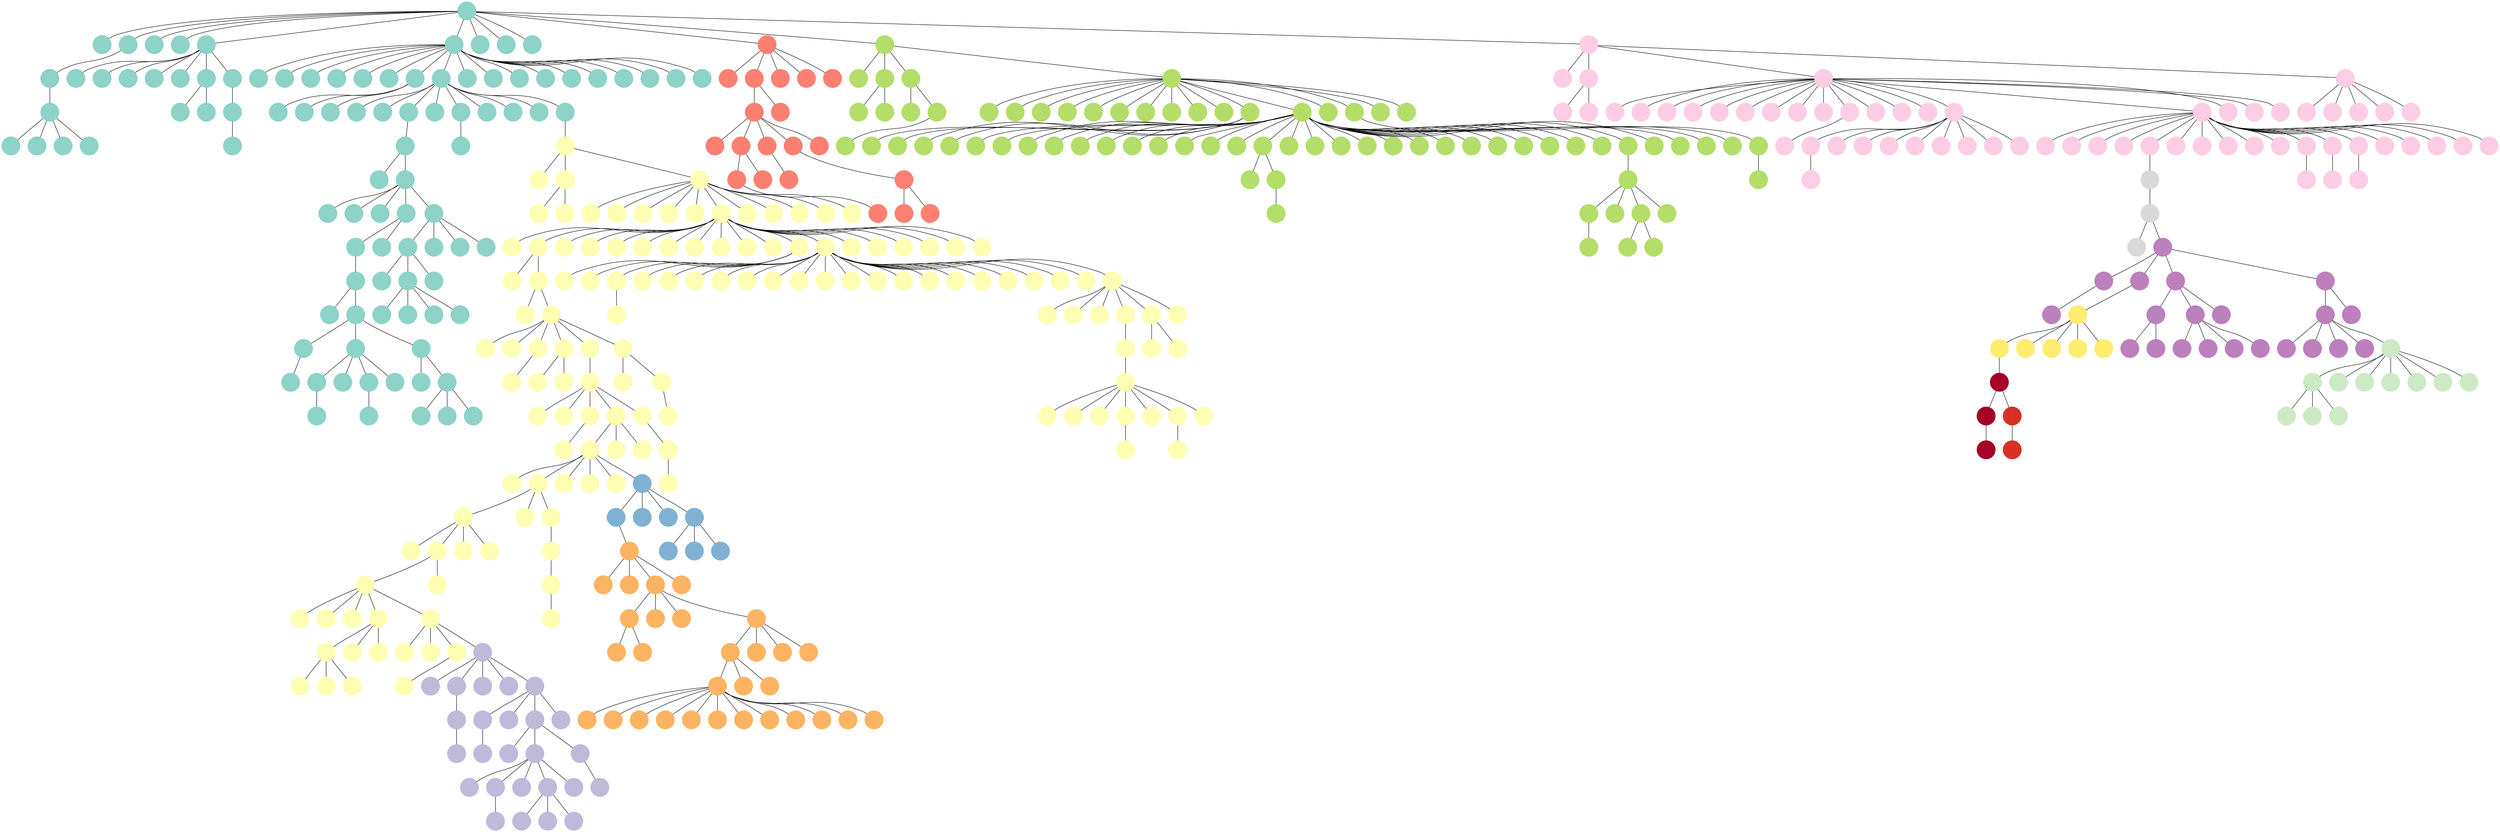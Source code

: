 digraph HA_500_mst {
node[label="",width=0.6,shape=circle];
0 -> 59 [dir=none];
0 -> 60 [dir=none];
0 -> 61 [dir=none];
0 -> 62 [dir=none];
0 -> 63 [dir=none];
0 -> 64 [dir=none];
0 -> 251 [dir=none];
0 -> 252 [dir=none];
60 -> 474 [dir=none];
0 -> 124 [dir=none];
64 -> 103 [dir=none];
64 -> 214 [dir=none];
64 -> 234 [dir=none];
64 -> 238 [dir=none];
64 -> 242 [dir=none];
64 -> 235 [dir=none];
64 -> 226 [dir=none];
64 -> 230 [dir=none];
64 -> 151 [dir=none];
64 -> 181 [dir=none];
64 -> 182 [dir=none];
64 -> 205 [dir=none];
230 -> 65 [dir=none];
230 -> 280 [dir=none];
230 -> 285 [dir=none];
230 -> 317 [dir=none];
230 -> 323 [dir=none];
230 -> 297 [dir=none];
230 -> 248 [dir=none];
230 -> 269 [dir=none];
230 -> 275 [dir=none];
323 -> 468 [dir=none];
64 -> 68 [dir=none];
64 -> 70 [dir=none];
64 -> 71 [dir=none];
64 -> 69 [dir=none];
64 -> 66 [dir=none];
64 -> 67 [dir=none];
226 -> 466 [dir=none];
226 -> 467 [dir=none];
226 -> 398 [dir=none];
63 -> 345 [dir=none];
63 -> 451 [dir=none];
63 -> 346 [dir=none];
63 -> 394 [dir=none];
63 -> 396 [dir=none];
63 -> 329 [dir=none];
63 -> 341 [dir=none];
329 -> 271 [dir=none];
329 -> 327 [dir=none];
341 -> 461 [dir=none];
285 -> 166 [dir=none];
166 -> 167 [dir=none];
166 -> 114 [dir=none];
114 -> 3 [dir=none];
114 -> 4 [dir=none];
114 -> 5 [dir=none];
114 -> 19 [dir=none];
114 -> 20 [dir=none];
19 -> 115 [dir=none];
19 -> 116 [dir=none];
20 -> 21 [dir=none];
20 -> 24 [dir=none];
20 -> 28 [dir=none];
20 -> 32 [dir=none];
115 -> 80 [dir=none];
21 -> 48 [dir=none];
21 -> 49 [dir=none];
21 -> 50 [dir=none];
80 -> 76 [dir=none];
80 -> 78 [dir=none];
49 -> 99 [dir=none];
49 -> 100 [dir=none];
49 -> 109 [dir=none];
49 -> 110 [dir=none];
78 -> 33 [dir=none];
78 -> 36 [dir=none];
78 -> 38 [dir=none];
33 -> 113 [dir=none];
36 -> 39 [dir=none];
36 -> 41 [dir=none];
36 -> 43 [dir=none];
36 -> 44 [dir=none];
38 -> 79 [dir=none];
38 -> 81 [dir=none];
39 -> 47 [dir=none];
43 -> 98 [dir=none];
81 -> 46 [dir=none];
81 -> 111 [dir=none];
81 -> 112 [dir=none];
474 -> 298 [dir=none];
298 -> 206 [dir=none];
298 -> 281 [dir=none];
298 -> 338 [dir=none];
298 -> 342 [dir=none];
461 -> 464 [dir=none];
275 -> 318 [dir=none];
318 -> 53 [dir=none];
318 -> 54 [dir=none];
318 -> 55 [dir=none];
54 -> 58 [dir=none];
54 -> 253 [dir=none];
55 -> 213 [dir=none];
55 -> 337 [dir=none];
55 -> 406 [dir=none];
55 -> 470 [dir=none];
55 -> 477 [dir=none];
55 -> 411 [dir=none];
55 -> 414 [dir=none];
55 -> 354 [dir=none];
55 -> 359 [dir=none];
55 -> 370 [dir=none];
55 -> 360 [dir=none];
411 -> 402 [dir=none];
411 -> 419 [dir=none];
411 -> 465 [dir=none];
411 -> 355 [dir=none];
411 -> 244 [dir=none];
411 -> 261 [dir=none];
411 -> 265 [dir=none];
411 -> 263 [dir=none];
411 -> 264 [dir=none];
411 -> 254 [dir=none];
411 -> 257 [dir=none];
411 -> 259 [dir=none];
411 -> 258 [dir=none];
411 -> 255 [dir=none];
411 -> 256 [dir=none];
411 -> 201 [dir=none];
411 -> 232 [dir=none];
411 -> 239 [dir=none];
258 -> 152 [dir=none];
258 -> 233 [dir=none];
258 -> 236 [dir=none];
258 -> 237 [dir=none];
258 -> 240 [dir=none];
258 -> 243 [dir=none];
258 -> 153 [dir=none];
258 -> 174 [dir=none];
258 -> 225 [dir=none];
258 -> 228 [dir=none];
258 -> 231 [dir=none];
258 -> 229 [dir=none];
258 -> 227 [dir=none];
258 -> 177 [dir=none];
258 -> 159 [dir=none];
258 -> 165 [dir=none];
258 -> 172 [dir=none];
259 -> 106 [dir=none];
259 -> 107 [dir=none];
259 -> 108 [dir=none];
411 -> 101 [dir=none];
259 -> 83 [dir=none];
108 -> 215 [dir=none];
419 -> 413 [dir=none];
419 -> 56 [dir=none];
56 -> 34 [dir=none];
56 -> 35 [dir=none];
35 -> 12 [dir=none];
35 -> 13 [dir=none];
35 -> 14 [dir=none];
35 -> 15 [dir=none];
35 -> 22 [dir=none];
35 -> 25 [dir=none];
14 -> 26 [dir=none];
15 -> 482 [dir=none];
15 -> 483 [dir=none];
22 -> 369 [dir=none];
25 -> 376 [dir=none];
369 -> 276 [dir=none];
369 -> 289 [dir=none];
369 -> 308 [dir=none];
369 -> 356 [dir=none];
369 -> 377 [dir=none];
308 -> 386 [dir=none];
356 -> 29 [dir=none];
356 -> 45 [dir=none];
356 -> 336 [dir=none];
377 -> 331 [dir=none];
29 -> 485 [dir=none];
29 -> 486 [dir=none];
29 -> 487 [dir=none];
29 -> 488 [dir=none];
29 -> 489 [dir=none];
331 -> 82 [dir=none];
486 -> 378 [dir=none];
486 -> 383 [dir=none];
486 -> 484 [dir=none];
378 -> 339 [dir=none];
378 -> 343 [dir=none];
378 -> 490 [dir=none];
378 -> 491 [dir=none];
484 -> 10 [dir=none];
343 -> 6 [dir=none];
343 -> 7 [dir=none];
10 -> 16 [dir=none];
6 -> 27 [dir=none];
6 -> 30 [dir=none];
6 -> 31 [dir=none];
6 -> 84 [dir=none];
6 -> 119 [dir=none];
16 -> 18 [dir=none];
84 -> 51 [dir=none];
84 -> 52 [dir=none];
84 -> 57 [dir=none];
119 -> 75 [dir=none];
119 -> 77 [dir=none];
119 -> 85 [dir=none];
51 -> 102 [dir=none];
51 -> 117 [dir=none];
51 -> 118 [dir=none];
85 -> 97 [dir=none];
258 -> 170 [dir=none];
170 -> 150 [dir=none];
170 -> 179 [dir=none];
170 -> 180 [dir=none];
170 -> 184 [dir=none];
170 -> 260 [dir=none];
170 -> 262 [dir=none];
184 -> 266 [dir=none];
260 -> 469 [dir=none];
260 -> 412 [dir=none];
266 -> 169 [dir=none];
169 -> 155 [dir=none];
169 -> 156 [dir=none];
169 -> 160 [dir=none];
169 -> 161 [dir=none];
169 -> 173 [dir=none];
169 -> 175 [dir=none];
169 -> 176 [dir=none];
161 -> 120 [dir=none];
175 -> 241 [dir=none];
25 -> 311 [dir=none];
311 -> 129 [dir=none];
119 -> 305 [dir=none];
305 -> 73 [dir=none];
305 -> 74 [dir=none];
305 -> 125 [dir=none];
305 -> 126 [dir=none];
305 -> 127 [dir=none];
74 -> 279 [dir=none];
127 -> 314 [dir=none];
127 -> 391 [dir=none];
127 -> 422 [dir=none];
127 -> 479 [dir=none];
279 -> 128 [dir=none];
314 -> 268 [dir=none];
422 -> 246 [dir=none];
422 -> 247 [dir=none];
422 -> 267 [dir=none];
247 -> 154 [dir=none];
247 -> 157 [dir=none];
247 -> 204 [dir=none];
247 -> 219 [dir=none];
247 -> 274 [dir=none];
267 -> 273 [dir=none];
157 -> 272 [dir=none];
219 -> 277 [dir=none];
219 -> 278 [dir=none];
219 -> 340 [dir=none];
0 -> 397 [dir=none];
397 -> 185 [dir=none];
397 -> 189 [dir=none];
397 -> 194 [dir=none];
397 -> 211 [dir=none];
397 -> 295 [dir=none];
189 -> 221 [dir=none];
189 -> 294 [dir=none];
221 -> 310 [dir=none];
221 -> 312 [dir=none];
221 -> 313 [dir=none];
221 -> 321 [dir=none];
221 -> 324 [dir=none];
312 -> 299 [dir=none];
312 -> 309 [dir=none];
313 -> 400 [dir=none];
321 -> 8 [dir=none];
299 -> 399 [dir=none];
8 -> 17 [dir=none];
8 -> 105 [dir=none];
29 -> 1 [dir=none];
1 -> 319 [dir=none];
1 -> 393 [dir=none];
1 -> 432 [dir=none];
1 -> 316 [dir=none];
316 -> 388 [dir=none];
316 -> 428 [dir=none];
316 -> 458 [dir=none];
319 -> 2 [dir=none];
2 -> 37 [dir=none];
2 -> 40 [dir=none];
2 -> 42 [dir=none];
2 -> 381 [dir=none];
42 -> 122 [dir=none];
42 -> 158 [dir=none];
42 -> 162 [dir=none];
42 -> 163 [dir=none];
122 -> 387 [dir=none];
122 -> 407 [dir=none];
163 -> 168 [dir=none];
163 -> 183 [dir=none];
163 -> 222 [dir=none];
163 -> 293 [dir=none];
168 -> 357 [dir=none];
168 -> 358 [dir=none];
168 -> 395 [dir=none];
357 -> 91 [dir=none];
357 -> 95 [dir=none];
357 -> 171 [dir=none];
357 -> 164 [dir=none];
357 -> 92 [dir=none];
357 -> 93 [dir=none];
357 -> 94 [dir=none];
357 -> 87 [dir=none];
357 -> 89 [dir=none];
357 -> 90 [dir=none];
357 -> 88 [dir=none];
357 -> 86 [dir=none];
0 -> 315 [dir=none];
315 -> 104 [dir=none];
315 -> 366 [dir=none];
315 -> 367 [dir=none];
315 -> 368 [dir=none];
366 -> 307 [dir=none];
366 -> 362 [dir=none];
367 -> 217 [dir=none];
367 -> 224 [dir=none];
368 -> 130 [dir=none];
368 -> 143 [dir=none];
368 -> 195 [dir=none];
368 -> 196 [dir=none];
368 -> 197 [dir=none];
368 -> 144 [dir=none];
368 -> 149 [dir=none];
368 -> 145 [dir=none];
368 -> 146 [dir=none];
224 -> 494 [dir=none];
368 -> 131 [dir=none];
368 -> 137 [dir=none];
368 -> 139 [dir=none];
368 -> 141 [dir=none];
368 -> 142 [dir=none];
368 -> 140 [dir=none];
368 -> 138 [dir=none];
137 -> 209 [dir=none];
139 -> 133 [dir=none];
139 -> 199 [dir=none];
139 -> 288 [dir=none];
139 -> 296 [dir=none];
139 -> 304 [dir=none];
139 -> 326 [dir=none];
139 -> 301 [dir=none];
142 -> 481 [dir=none];
139 -> 290 [dir=none];
139 -> 291 [dir=none];
139 -> 292 [dir=none];
139 -> 207 [dir=none];
139 -> 212 [dir=none];
139 -> 282 [dir=none];
481 -> 478 [dir=none];
139 -> 134 [dir=none];
139 -> 147 [dir=none];
139 -> 188 [dir=none];
139 -> 191 [dir=none];
139 -> 193 [dir=none];
212 -> 420 [dir=none];
212 -> 374 [dir=none];
139 -> 190 [dir=none];
139 -> 148 [dir=none];
139 -> 186 [dir=none];
139 -> 187 [dir=none];
139 -> 135 [dir=none];
374 -> 404 [dir=none];
139 -> 136 [dir=none];
137 -> 371 [dir=none];
139 -> 72 [dir=none];
139 -> 121 [dir=none];
139 -> 132 [dir=none];
139 -> 9 [dir=none];
139 -> 11 [dir=none];
139 -> 23 [dir=none];
137 -> 330 [dir=none];
121 -> 373 [dir=none];
137 -> 328 [dir=none];
373 -> 372 [dir=none];
373 -> 364 [dir=none];
373 -> 363 [dir=none];
373 -> 283 [dir=none];
372 -> 365 [dir=none];
363 -> 284 [dir=none];
363 -> 200 [dir=none];
0 -> 446 [dir=none];
446 -> 123 [dir=none];
446 -> 210 [dir=none];
446 -> 216 [dir=none];
446 -> 480 [dir=none];
210 -> 287 [dir=none];
210 -> 322 [dir=none];
216 -> 333 [dir=none];
216 -> 440 [dir=none];
216 -> 460 [dir=none];
480 -> 325 [dir=none];
480 -> 347 [dir=none];
480 -> 348 [dir=none];
480 -> 334 [dir=none];
480 -> 320 [dir=none];
216 -> 442 [dir=none];
216 -> 450 [dir=none];
216 -> 455 [dir=none];
216 -> 457 [dir=none];
216 -> 459 [dir=none];
216 -> 456 [dir=none];
216 -> 452 [dir=none];
216 -> 453 [dir=none];
216 -> 454 [dir=none];
216 -> 443 [dir=none];
216 -> 445 [dir=none];
216 -> 448 [dir=none];
216 -> 449 [dir=none];
216 -> 447 [dir=none];
452 -> 475 [dir=none];
216 -> 444 [dir=none];
445 -> 431 [dir=none];
445 -> 433 [dir=none];
448 -> 335 [dir=none];
448 -> 385 [dir=none];
448 -> 421 [dir=none];
448 -> 423 [dir=none];
448 -> 424 [dir=none];
448 -> 392 [dir=none];
448 -> 403 [dir=none];
448 -> 405 [dir=none];
431 -> 439 [dir=none];
448 -> 344 [dir=none];
448 -> 351 [dir=none];
448 -> 353 [dir=none];
448 -> 380 [dir=none];
448 -> 352 [dir=none];
448 -> 349 [dir=none];
448 -> 350 [dir=none];
448 -> 203 [dir=none];
448 -> 286 [dir=none];
448 -> 332 [dir=none];
353 -> 438 [dir=none];
380 -> 437 [dir=none];
445 -> 434 [dir=none];
445 -> 436 [dir=none];
445 -> 435 [dir=none];
445 -> 415 [dir=none];
445 -> 426 [dir=none];
445 -> 430 [dir=none];
445 -> 427 [dir=none];
352 -> 429 [dir=none];
424 -> 96 [dir=none];
96 -> 270 [dir=none];
270 -> 192 [dir=none];
270 -> 178 [dir=none];
178 -> 198 [dir=none];
178 -> 220 [dir=none];
178 -> 300 [dir=none];
178 -> 384 [dir=none];
198 -> 223 [dir=none];
300 -> 416 [dir=none];
300 -> 417 [dir=none];
384 -> 418 [dir=none];
384 -> 425 [dir=none];
416 -> 306 [dir=none];
416 -> 382 [dir=none];
417 -> 389 [dir=none];
418 -> 303 [dir=none];
418 -> 472 [dir=none];
418 -> 390 [dir=none];
418 -> 401 [dir=none];
417 -> 473 [dir=none];
417 -> 441 [dir=none];
417 -> 462 [dir=none];
300 -> 302 [dir=none];
418 -> 463 [dir=none];
463 -> 202 [dir=none];
463 -> 361 [dir=none];
463 -> 375 [dir=none];
463 -> 492 [dir=none];
463 -> 493 [dir=none];
463 -> 495 [dir=none];
463 -> 496 [dir=none];
202 -> 497 [dir=none];
202 -> 499 [dir=none];
202 -> 498 [dir=none];
220 -> 208 [dir=none];
208 -> 218 [dir=none];
208 -> 249 [dir=none];
208 -> 250 [dir=none];
208 -> 379 [dir=none];
208 -> 471 [dir=none];
218 -> 245 [dir=none];
245 -> 476 [dir=none];
476 -> 408 [dir=none];
245 -> 409 [dir=none];
409 -> 410 [dir=none];
0 [style=filled,colorscheme= set312,color=1 ];
59 [style=filled,colorscheme= set312,color=1 ];
60 [style=filled,colorscheme= set312,color=1 ];
61 [style=filled,colorscheme= set312,color=1 ];
62 [style=filled,colorscheme= set312,color=1 ];
63 [style=filled,colorscheme= set312,color=1 ];
64 [style=filled,colorscheme= set312,color=1 ];
251 [style=filled,colorscheme= set312,color=1 ];
252 [style=filled,colorscheme= set312,color=1 ];
474 [style=filled,colorscheme= set312,color=1 ];
124 [style=filled,colorscheme= set312,color=1 ];
103 [style=filled,colorscheme= set312,color=1 ];
214 [style=filled,colorscheme= set312,color=1 ];
234 [style=filled,colorscheme= set312,color=1 ];
238 [style=filled,colorscheme= set312,color=1 ];
242 [style=filled,colorscheme= set312,color=1 ];
235 [style=filled,colorscheme= set312,color=1 ];
226 [style=filled,colorscheme= set312,color=1 ];
230 [style=filled,colorscheme= set312,color=1 ];
151 [style=filled,colorscheme= set312,color=1 ];
181 [style=filled,colorscheme= set312,color=1 ];
182 [style=filled,colorscheme= set312,color=1 ];
205 [style=filled,colorscheme= set312,color=1 ];
65 [style=filled,colorscheme= set312,color=1 ];
280 [style=filled,colorscheme= set312,color=1 ];
285 [style=filled,colorscheme= set312,color=1 ];
317 [style=filled,colorscheme= set312,color=1 ];
323 [style=filled,colorscheme= set312,color=1 ];
297 [style=filled,colorscheme= set312,color=1 ];
248 [style=filled,colorscheme= set312,color=1 ];
269 [style=filled,colorscheme= set312,color=1 ];
275 [style=filled,colorscheme= set312,color=1 ];
468 [style=filled,colorscheme= set312,color=1 ];
68 [style=filled,colorscheme= set312,color=1 ];
70 [style=filled,colorscheme= set312,color=1 ];
71 [style=filled,colorscheme= set312,color=1 ];
69 [style=filled,colorscheme= set312,color=1 ];
66 [style=filled,colorscheme= set312,color=1 ];
67 [style=filled,colorscheme= set312,color=1 ];
466 [style=filled,colorscheme= set312,color=1 ];
467 [style=filled,colorscheme= set312,color=1 ];
398 [style=filled,colorscheme= set312,color=1 ];
345 [style=filled,colorscheme= set312,color=1 ];
451 [style=filled,colorscheme= set312,color=1 ];
346 [style=filled,colorscheme= set312,color=1 ];
394 [style=filled,colorscheme= set312,color=1 ];
396 [style=filled,colorscheme= set312,color=1 ];
329 [style=filled,colorscheme= set312,color=1 ];
341 [style=filled,colorscheme= set312,color=1 ];
271 [style=filled,colorscheme= set312,color=1 ];
327 [style=filled,colorscheme= set312,color=1 ];
461 [style=filled,colorscheme= set312,color=1 ];
166 [style=filled,colorscheme= set312,color=1 ];
167 [style=filled,colorscheme= set312,color=1 ];
114 [style=filled,colorscheme= set312,color=1 ];
3 [style=filled,colorscheme= set312,color=1 ];
4 [style=filled,colorscheme= set312,color=1 ];
5 [style=filled,colorscheme= set312,color=1 ];
19 [style=filled,colorscheme= set312,color=1 ];
20 [style=filled,colorscheme= set312,color=1 ];
115 [style=filled,colorscheme= set312,color=1 ];
116 [style=filled,colorscheme= set312,color=1 ];
21 [style=filled,colorscheme= set312,color=1 ];
24 [style=filled,colorscheme= set312,color=1 ];
28 [style=filled,colorscheme= set312,color=1 ];
32 [style=filled,colorscheme= set312,color=1 ];
80 [style=filled,colorscheme= set312,color=1 ];
48 [style=filled,colorscheme= set312,color=1 ];
49 [style=filled,colorscheme= set312,color=1 ];
50 [style=filled,colorscheme= set312,color=1 ];
76 [style=filled,colorscheme= set312,color=1 ];
78 [style=filled,colorscheme= set312,color=1 ];
99 [style=filled,colorscheme= set312,color=1 ];
100 [style=filled,colorscheme= set312,color=1 ];
109 [style=filled,colorscheme= set312,color=1 ];
110 [style=filled,colorscheme= set312,color=1 ];
33 [style=filled,colorscheme= set312,color=1 ];
36 [style=filled,colorscheme= set312,color=1 ];
38 [style=filled,colorscheme= set312,color=1 ];
113 [style=filled,colorscheme= set312,color=1 ];
39 [style=filled,colorscheme= set312,color=1 ];
41 [style=filled,colorscheme= set312,color=1 ];
43 [style=filled,colorscheme= set312,color=1 ];
44 [style=filled,colorscheme= set312,color=1 ];
79 [style=filled,colorscheme= set312,color=1 ];
81 [style=filled,colorscheme= set312,color=1 ];
47 [style=filled,colorscheme= set312,color=1 ];
98 [style=filled,colorscheme= set312,color=1 ];
46 [style=filled,colorscheme= set312,color=1 ];
111 [style=filled,colorscheme= set312,color=1 ];
112 [style=filled,colorscheme= set312,color=1 ];
298 [style=filled,colorscheme= set312,color=1 ];
206 [style=filled,colorscheme= set312,color=1 ];
281 [style=filled,colorscheme= set312,color=1 ];
338 [style=filled,colorscheme= set312,color=1 ];
342 [style=filled,colorscheme= set312,color=1 ];
464 [style=filled,colorscheme= set312,color=1 ];
318 [style=filled,colorscheme= set312,color=2 ];
53 [style=filled,colorscheme= set312,color=2 ];
54 [style=filled,colorscheme= set312,color=2 ];
55 [style=filled,colorscheme= set312,color=2 ];
58 [style=filled,colorscheme= set312,color=2 ];
253 [style=filled,colorscheme= set312,color=2 ];
213 [style=filled,colorscheme= set312,color=2 ];
337 [style=filled,colorscheme= set312,color=2 ];
406 [style=filled,colorscheme= set312,color=2 ];
470 [style=filled,colorscheme= set312,color=2 ];
477 [style=filled,colorscheme= set312,color=2 ];
411 [style=filled,colorscheme= set312,color=2 ];
414 [style=filled,colorscheme= set312,color=2 ];
354 [style=filled,colorscheme= set312,color=2 ];
359 [style=filled,colorscheme= set312,color=2 ];
370 [style=filled,colorscheme= set312,color=2 ];
360 [style=filled,colorscheme= set312,color=2 ];
402 [style=filled,colorscheme= set312,color=2 ];
419 [style=filled,colorscheme= set312,color=2 ];
465 [style=filled,colorscheme= set312,color=2 ];
355 [style=filled,colorscheme= set312,color=2 ];
244 [style=filled,colorscheme= set312,color=2 ];
261 [style=filled,colorscheme= set312,color=2 ];
265 [style=filled,colorscheme= set312,color=2 ];
263 [style=filled,colorscheme= set312,color=2 ];
264 [style=filled,colorscheme= set312,color=2 ];
254 [style=filled,colorscheme= set312,color=2 ];
257 [style=filled,colorscheme= set312,color=2 ];
259 [style=filled,colorscheme= set312,color=2 ];
258 [style=filled,colorscheme= set312,color=2 ];
255 [style=filled,colorscheme= set312,color=2 ];
256 [style=filled,colorscheme= set312,color=2 ];
201 [style=filled,colorscheme= set312,color=2 ];
232 [style=filled,colorscheme= set312,color=2 ];
239 [style=filled,colorscheme= set312,color=2 ];
152 [style=filled,colorscheme= set312,color=2 ];
233 [style=filled,colorscheme= set312,color=2 ];
236 [style=filled,colorscheme= set312,color=2 ];
237 [style=filled,colorscheme= set312,color=2 ];
240 [style=filled,colorscheme= set312,color=2 ];
243 [style=filled,colorscheme= set312,color=2 ];
153 [style=filled,colorscheme= set312,color=2 ];
174 [style=filled,colorscheme= set312,color=2 ];
225 [style=filled,colorscheme= set312,color=2 ];
228 [style=filled,colorscheme= set312,color=2 ];
231 [style=filled,colorscheme= set312,color=2 ];
229 [style=filled,colorscheme= set312,color=2 ];
227 [style=filled,colorscheme= set312,color=2 ];
177 [style=filled,colorscheme= set312,color=2 ];
159 [style=filled,colorscheme= set312,color=2 ];
165 [style=filled,colorscheme= set312,color=2 ];
172 [style=filled,colorscheme= set312,color=2 ];
106 [style=filled,colorscheme= set312,color=2 ];
107 [style=filled,colorscheme= set312,color=2 ];
108 [style=filled,colorscheme= set312,color=2 ];
101 [style=filled,colorscheme= set312,color=2 ];
83 [style=filled,colorscheme= set312,color=2 ];
215 [style=filled,colorscheme= set312,color=2 ];
413 [style=filled,colorscheme= set312,color=2 ];
56 [style=filled,colorscheme= set312,color=2 ];
34 [style=filled,colorscheme= set312,color=2 ];
35 [style=filled,colorscheme= set312,color=2 ];
12 [style=filled,colorscheme= set312,color=2 ];
13 [style=filled,colorscheme= set312,color=2 ];
14 [style=filled,colorscheme= set312,color=2 ];
15 [style=filled,colorscheme= set312,color=2 ];
22 [style=filled,colorscheme= set312,color=2 ];
25 [style=filled,colorscheme= set312,color=2 ];
26 [style=filled,colorscheme= set312,color=2 ];
482 [style=filled,colorscheme= set312,color=2 ];
483 [style=filled,colorscheme= set312,color=2 ];
369 [style=filled,colorscheme= set312,color=2 ];
376 [style=filled,colorscheme= set312,color=2 ];
276 [style=filled,colorscheme= set312,color=2 ];
289 [style=filled,colorscheme= set312,color=2 ];
308 [style=filled,colorscheme= set312,color=2 ];
356 [style=filled,colorscheme= set312,color=2 ];
377 [style=filled,colorscheme= set312,color=2 ];
386 [style=filled,colorscheme= set312,color=2 ];
29 [style=filled,colorscheme= set312,color=2 ];
45 [style=filled,colorscheme= set312,color=2 ];
336 [style=filled,colorscheme= set312,color=2 ];
331 [style=filled,colorscheme= set312,color=2 ];
485 [style=filled,colorscheme= set312,color=2 ];
486 [style=filled,colorscheme= set312,color=2 ];
487 [style=filled,colorscheme= set312,color=2 ];
488 [style=filled,colorscheme= set312,color=2 ];
489 [style=filled,colorscheme= set312,color=2 ];
82 [style=filled,colorscheme= set312,color=2 ];
378 [style=filled,colorscheme= set312,color=2 ];
383 [style=filled,colorscheme= set312,color=2 ];
484 [style=filled,colorscheme= set312,color=2 ];
339 [style=filled,colorscheme= set312,color=2 ];
343 [style=filled,colorscheme= set312,color=2 ];
490 [style=filled,colorscheme= set312,color=2 ];
491 [style=filled,colorscheme= set312,color=2 ];
10 [style=filled,colorscheme= set312,color=2 ];
6 [style=filled,colorscheme= set312,color=2 ];
7 [style=filled,colorscheme= set312,color=2 ];
16 [style=filled,colorscheme= set312,color=2 ];
27 [style=filled,colorscheme= set312,color=2 ];
30 [style=filled,colorscheme= set312,color=2 ];
31 [style=filled,colorscheme= set312,color=2 ];
84 [style=filled,colorscheme= set312,color=2 ];
119 [style=filled,colorscheme= set312,color=2 ];
18 [style=filled,colorscheme= set312,color=2 ];
51 [style=filled,colorscheme= set312,color=2 ];
52 [style=filled,colorscheme= set312,color=2 ];
57 [style=filled,colorscheme= set312,color=2 ];
75 [style=filled,colorscheme= set312,color=2 ];
77 [style=filled,colorscheme= set312,color=2 ];
85 [style=filled,colorscheme= set312,color=2 ];
102 [style=filled,colorscheme= set312,color=2 ];
117 [style=filled,colorscheme= set312,color=2 ];
118 [style=filled,colorscheme= set312,color=2 ];
97 [style=filled,colorscheme= set312,color=2 ];
170 [style=filled,colorscheme= set312,color=2 ];
150 [style=filled,colorscheme= set312,color=2 ];
179 [style=filled,colorscheme= set312,color=2 ];
180 [style=filled,colorscheme= set312,color=2 ];
184 [style=filled,colorscheme= set312,color=2 ];
260 [style=filled,colorscheme= set312,color=2 ];
262 [style=filled,colorscheme= set312,color=2 ];
266 [style=filled,colorscheme= set312,color=2 ];
469 [style=filled,colorscheme= set312,color=2 ];
412 [style=filled,colorscheme= set312,color=2 ];
169 [style=filled,colorscheme= set312,color=2 ];
155 [style=filled,colorscheme= set312,color=2 ];
156 [style=filled,colorscheme= set312,color=2 ];
160 [style=filled,colorscheme= set312,color=2 ];
161 [style=filled,colorscheme= set312,color=2 ];
173 [style=filled,colorscheme= set312,color=2 ];
175 [style=filled,colorscheme= set312,color=2 ];
176 [style=filled,colorscheme= set312,color=2 ];
120 [style=filled,colorscheme= set312,color=2 ];
241 [style=filled,colorscheme= set312,color=2 ];
311 [style=filled,colorscheme= set312,color=2 ];
129 [style=filled,colorscheme= set312,color=2 ];
305 [style=filled,colorscheme= set312,color=3 ];
73 [style=filled,colorscheme= set312,color=3 ];
74 [style=filled,colorscheme= set312,color=3 ];
125 [style=filled,colorscheme= set312,color=3 ];
126 [style=filled,colorscheme= set312,color=3 ];
127 [style=filled,colorscheme= set312,color=3 ];
279 [style=filled,colorscheme= set312,color=3 ];
314 [style=filled,colorscheme= set312,color=3 ];
391 [style=filled,colorscheme= set312,color=3 ];
422 [style=filled,colorscheme= set312,color=3 ];
479 [style=filled,colorscheme= set312,color=3 ];
128 [style=filled,colorscheme= set312,color=3 ];
268 [style=filled,colorscheme= set312,color=3 ];
246 [style=filled,colorscheme= set312,color=3 ];
247 [style=filled,colorscheme= set312,color=3 ];
267 [style=filled,colorscheme= set312,color=3 ];
154 [style=filled,colorscheme= set312,color=3 ];
157 [style=filled,colorscheme= set312,color=3 ];
204 [style=filled,colorscheme= set312,color=3 ];
219 [style=filled,colorscheme= set312,color=3 ];
274 [style=filled,colorscheme= set312,color=3 ];
273 [style=filled,colorscheme= set312,color=3 ];
272 [style=filled,colorscheme= set312,color=3 ];
277 [style=filled,colorscheme= set312,color=3 ];
278 [style=filled,colorscheme= set312,color=3 ];
340 [style=filled,colorscheme= set312,color=3 ];
397 [style=filled,colorscheme= set312,color=4 ];
185 [style=filled,colorscheme= set312,color=4 ];
189 [style=filled,colorscheme= set312,color=4 ];
194 [style=filled,colorscheme= set312,color=4 ];
211 [style=filled,colorscheme= set312,color=4 ];
295 [style=filled,colorscheme= set312,color=4 ];
221 [style=filled,colorscheme= set312,color=4 ];
294 [style=filled,colorscheme= set312,color=4 ];
310 [style=filled,colorscheme= set312,color=4 ];
312 [style=filled,colorscheme= set312,color=4 ];
313 [style=filled,colorscheme= set312,color=4 ];
321 [style=filled,colorscheme= set312,color=4 ];
324 [style=filled,colorscheme= set312,color=4 ];
299 [style=filled,colorscheme= set312,color=4 ];
309 [style=filled,colorscheme= set312,color=4 ];
400 [style=filled,colorscheme= set312,color=4 ];
8 [style=filled,colorscheme= set312,color=4 ];
399 [style=filled,colorscheme= set312,color=4 ];
17 [style=filled,colorscheme= set312,color=4 ];
105 [style=filled,colorscheme= set312,color=4 ];
1 [style=filled,colorscheme= set312,color=5 ];
319 [style=filled,colorscheme= set312,color=5 ];
393 [style=filled,colorscheme= set312,color=5 ];
432 [style=filled,colorscheme= set312,color=5 ];
316 [style=filled,colorscheme= set312,color=5 ];
388 [style=filled,colorscheme= set312,color=5 ];
428 [style=filled,colorscheme= set312,color=5 ];
458 [style=filled,colorscheme= set312,color=5 ];
2 [style=filled,colorscheme= set312,color=6 ];
37 [style=filled,colorscheme= set312,color=6 ];
40 [style=filled,colorscheme= set312,color=6 ];
42 [style=filled,colorscheme= set312,color=6 ];
381 [style=filled,colorscheme= set312,color=6 ];
122 [style=filled,colorscheme= set312,color=6 ];
158 [style=filled,colorscheme= set312,color=6 ];
162 [style=filled,colorscheme= set312,color=6 ];
163 [style=filled,colorscheme= set312,color=6 ];
387 [style=filled,colorscheme= set312,color=6 ];
407 [style=filled,colorscheme= set312,color=6 ];
168 [style=filled,colorscheme= set312,color=6 ];
183 [style=filled,colorscheme= set312,color=6 ];
222 [style=filled,colorscheme= set312,color=6 ];
293 [style=filled,colorscheme= set312,color=6 ];
357 [style=filled,colorscheme= set312,color=6 ];
358 [style=filled,colorscheme= set312,color=6 ];
395 [style=filled,colorscheme= set312,color=6 ];
91 [style=filled,colorscheme= set312,color=6 ];
95 [style=filled,colorscheme= set312,color=6 ];
171 [style=filled,colorscheme= set312,color=6 ];
164 [style=filled,colorscheme= set312,color=6 ];
92 [style=filled,colorscheme= set312,color=6 ];
93 [style=filled,colorscheme= set312,color=6 ];
94 [style=filled,colorscheme= set312,color=6 ];
87 [style=filled,colorscheme= set312,color=6 ];
89 [style=filled,colorscheme= set312,color=6 ];
90 [style=filled,colorscheme= set312,color=6 ];
88 [style=filled,colorscheme= set312,color=6 ];
86 [style=filled,colorscheme= set312,color=6 ];
315 [style=filled,colorscheme= set312,color=7 ];
104 [style=filled,colorscheme= set312,color=7 ];
366 [style=filled,colorscheme= set312,color=7 ];
367 [style=filled,colorscheme= set312,color=7 ];
368 [style=filled,colorscheme= set312,color=7 ];
307 [style=filled,colorscheme= set312,color=7 ];
362 [style=filled,colorscheme= set312,color=7 ];
217 [style=filled,colorscheme= set312,color=7 ];
224 [style=filled,colorscheme= set312,color=7 ];
130 [style=filled,colorscheme= set312,color=7 ];
143 [style=filled,colorscheme= set312,color=7 ];
195 [style=filled,colorscheme= set312,color=7 ];
196 [style=filled,colorscheme= set312,color=7 ];
197 [style=filled,colorscheme= set312,color=7 ];
144 [style=filled,colorscheme= set312,color=7 ];
149 [style=filled,colorscheme= set312,color=7 ];
145 [style=filled,colorscheme= set312,color=7 ];
146 [style=filled,colorscheme= set312,color=7 ];
494 [style=filled,colorscheme= set312,color=7 ];
131 [style=filled,colorscheme= set312,color=7 ];
137 [style=filled,colorscheme= set312,color=7 ];
139 [style=filled,colorscheme= set312,color=7 ];
141 [style=filled,colorscheme= set312,color=7 ];
142 [style=filled,colorscheme= set312,color=7 ];
140 [style=filled,colorscheme= set312,color=7 ];
138 [style=filled,colorscheme= set312,color=7 ];
209 [style=filled,colorscheme= set312,color=7 ];
133 [style=filled,colorscheme= set312,color=7 ];
199 [style=filled,colorscheme= set312,color=7 ];
288 [style=filled,colorscheme= set312,color=7 ];
296 [style=filled,colorscheme= set312,color=7 ];
304 [style=filled,colorscheme= set312,color=7 ];
326 [style=filled,colorscheme= set312,color=7 ];
301 [style=filled,colorscheme= set312,color=7 ];
481 [style=filled,colorscheme= set312,color=7 ];
290 [style=filled,colorscheme= set312,color=7 ];
291 [style=filled,colorscheme= set312,color=7 ];
292 [style=filled,colorscheme= set312,color=7 ];
207 [style=filled,colorscheme= set312,color=7 ];
212 [style=filled,colorscheme= set312,color=7 ];
282 [style=filled,colorscheme= set312,color=7 ];
478 [style=filled,colorscheme= set312,color=7 ];
134 [style=filled,colorscheme= set312,color=7 ];
147 [style=filled,colorscheme= set312,color=7 ];
188 [style=filled,colorscheme= set312,color=7 ];
191 [style=filled,colorscheme= set312,color=7 ];
193 [style=filled,colorscheme= set312,color=7 ];
420 [style=filled,colorscheme= set312,color=7 ];
374 [style=filled,colorscheme= set312,color=7 ];
190 [style=filled,colorscheme= set312,color=7 ];
148 [style=filled,colorscheme= set312,color=7 ];
186 [style=filled,colorscheme= set312,color=7 ];
187 [style=filled,colorscheme= set312,color=7 ];
135 [style=filled,colorscheme= set312,color=7 ];
404 [style=filled,colorscheme= set312,color=7 ];
136 [style=filled,colorscheme= set312,color=7 ];
371 [style=filled,colorscheme= set312,color=7 ];
72 [style=filled,colorscheme= set312,color=7 ];
121 [style=filled,colorscheme= set312,color=7 ];
132 [style=filled,colorscheme= set312,color=7 ];
9 [style=filled,colorscheme= set312,color=7 ];
11 [style=filled,colorscheme= set312,color=7 ];
23 [style=filled,colorscheme= set312,color=7 ];
330 [style=filled,colorscheme= set312,color=7 ];
373 [style=filled,colorscheme= set312,color=7 ];
328 [style=filled,colorscheme= set312,color=7 ];
372 [style=filled,colorscheme= set312,color=7 ];
364 [style=filled,colorscheme= set312,color=7 ];
363 [style=filled,colorscheme= set312,color=7 ];
283 [style=filled,colorscheme= set312,color=7 ];
365 [style=filled,colorscheme= set312,color=7 ];
284 [style=filled,colorscheme= set312,color=7 ];
200 [style=filled,colorscheme= set312,color=7 ];
446 [style=filled,colorscheme= set312,color=8 ];
123 [style=filled,colorscheme= set312,color=8 ];
210 [style=filled,colorscheme= set312,color=8 ];
216 [style=filled,colorscheme= set312,color=8 ];
480 [style=filled,colorscheme= set312,color=8 ];
287 [style=filled,colorscheme= set312,color=8 ];
322 [style=filled,colorscheme= set312,color=8 ];
333 [style=filled,colorscheme= set312,color=8 ];
440 [style=filled,colorscheme= set312,color=8 ];
460 [style=filled,colorscheme= set312,color=8 ];
325 [style=filled,colorscheme= set312,color=8 ];
347 [style=filled,colorscheme= set312,color=8 ];
348 [style=filled,colorscheme= set312,color=8 ];
334 [style=filled,colorscheme= set312,color=8 ];
320 [style=filled,colorscheme= set312,color=8 ];
442 [style=filled,colorscheme= set312,color=8 ];
450 [style=filled,colorscheme= set312,color=8 ];
455 [style=filled,colorscheme= set312,color=8 ];
457 [style=filled,colorscheme= set312,color=8 ];
459 [style=filled,colorscheme= set312,color=8 ];
456 [style=filled,colorscheme= set312,color=8 ];
452 [style=filled,colorscheme= set312,color=8 ];
453 [style=filled,colorscheme= set312,color=8 ];
454 [style=filled,colorscheme= set312,color=8 ];
443 [style=filled,colorscheme= set312,color=8 ];
445 [style=filled,colorscheme= set312,color=8 ];
448 [style=filled,colorscheme= set312,color=8 ];
449 [style=filled,colorscheme= set312,color=8 ];
447 [style=filled,colorscheme= set312,color=8 ];
475 [style=filled,colorscheme= set312,color=8 ];
444 [style=filled,colorscheme= set312,color=8 ];
431 [style=filled,colorscheme= set312,color=8 ];
433 [style=filled,colorscheme= set312,color=8 ];
335 [style=filled,colorscheme= set312,color=8 ];
385 [style=filled,colorscheme= set312,color=8 ];
421 [style=filled,colorscheme= set312,color=8 ];
423 [style=filled,colorscheme= set312,color=8 ];
424 [style=filled,colorscheme= set312,color=8 ];
392 [style=filled,colorscheme= set312,color=8 ];
403 [style=filled,colorscheme= set312,color=8 ];
405 [style=filled,colorscheme= set312,color=8 ];
439 [style=filled,colorscheme= set312,color=8 ];
344 [style=filled,colorscheme= set312,color=8 ];
351 [style=filled,colorscheme= set312,color=8 ];
353 [style=filled,colorscheme= set312,color=8 ];
380 [style=filled,colorscheme= set312,color=8 ];
352 [style=filled,colorscheme= set312,color=8 ];
349 [style=filled,colorscheme= set312,color=8 ];
350 [style=filled,colorscheme= set312,color=8 ];
203 [style=filled,colorscheme= set312,color=8 ];
286 [style=filled,colorscheme= set312,color=8 ];
332 [style=filled,colorscheme= set312,color=8 ];
438 [style=filled,colorscheme= set312,color=8 ];
437 [style=filled,colorscheme= set312,color=8 ];
434 [style=filled,colorscheme= set312,color=8 ];
436 [style=filled,colorscheme= set312,color=8 ];
435 [style=filled,colorscheme= set312,color=8 ];
415 [style=filled,colorscheme= set312,color=8 ];
426 [style=filled,colorscheme= set312,color=8 ];
430 [style=filled,colorscheme= set312,color=8 ];
427 [style=filled,colorscheme= set312,color=8 ];
429 [style=filled,colorscheme= set312,color=8 ];
96 [style=filled,colorscheme= set312,color=9 ];
270 [style=filled,colorscheme= set312,color=9 ];
192 [style=filled,colorscheme= set312,color=9 ];
178 [style=filled,colorscheme= set312,color=10 ];
198 [style=filled,colorscheme= set312,color=10 ];
220 [style=filled,colorscheme= set312,color=10 ];
300 [style=filled,colorscheme= set312,color=10 ];
384 [style=filled,colorscheme= set312,color=10 ];
223 [style=filled,colorscheme= set312,color=10 ];
416 [style=filled,colorscheme= set312,color=10 ];
417 [style=filled,colorscheme= set312,color=10 ];
418 [style=filled,colorscheme= set312,color=10 ];
425 [style=filled,colorscheme= set312,color=10 ];
306 [style=filled,colorscheme= set312,color=10 ];
382 [style=filled,colorscheme= set312,color=10 ];
389 [style=filled,colorscheme= set312,color=10 ];
303 [style=filled,colorscheme= set312,color=10 ];
472 [style=filled,colorscheme= set312,color=10 ];
390 [style=filled,colorscheme= set312,color=10 ];
401 [style=filled,colorscheme= set312,color=10 ];
473 [style=filled,colorscheme= set312,color=10 ];
441 [style=filled,colorscheme= set312,color=10 ];
462 [style=filled,colorscheme= set312,color=10 ];
302 [style=filled,colorscheme= set312,color=10 ];
463 [style=filled,colorscheme= set312,color=11 ];
202 [style=filled,colorscheme= set312,color=11 ];
361 [style=filled,colorscheme= set312,color=11 ];
375 [style=filled,colorscheme= set312,color=11 ];
492 [style=filled,colorscheme= set312,color=11 ];
493 [style=filled,colorscheme= set312,color=11 ];
495 [style=filled,colorscheme= set312,color=11 ];
496 [style=filled,colorscheme= set312,color=11 ];
497 [style=filled,colorscheme= set312,color=11 ];
499 [style=filled,colorscheme= set312,color=11 ];
498 [style=filled,colorscheme= set312,color=11 ];
208 [style=filled,colorscheme= set312,color=12 ];
218 [style=filled,colorscheme= set312,color=12 ];
249 [style=filled,colorscheme= set312,color=12 ];
250 [style=filled,colorscheme= set312,color=12 ];
379 [style=filled,colorscheme= set312,color=12 ];
471 [style=filled,colorscheme= set312,color=12 ];
245 [style=filled,colorscheme= rdylbu11,color=1 ];
476 [style=filled,colorscheme= rdylbu11,color=1 ];
408 [style=filled,colorscheme= rdylbu11,color=1 ];
409 [style=filled,colorscheme= rdylbu11,color=2 ];
410 [style=filled,colorscheme= rdylbu11,color=2 ];
}
